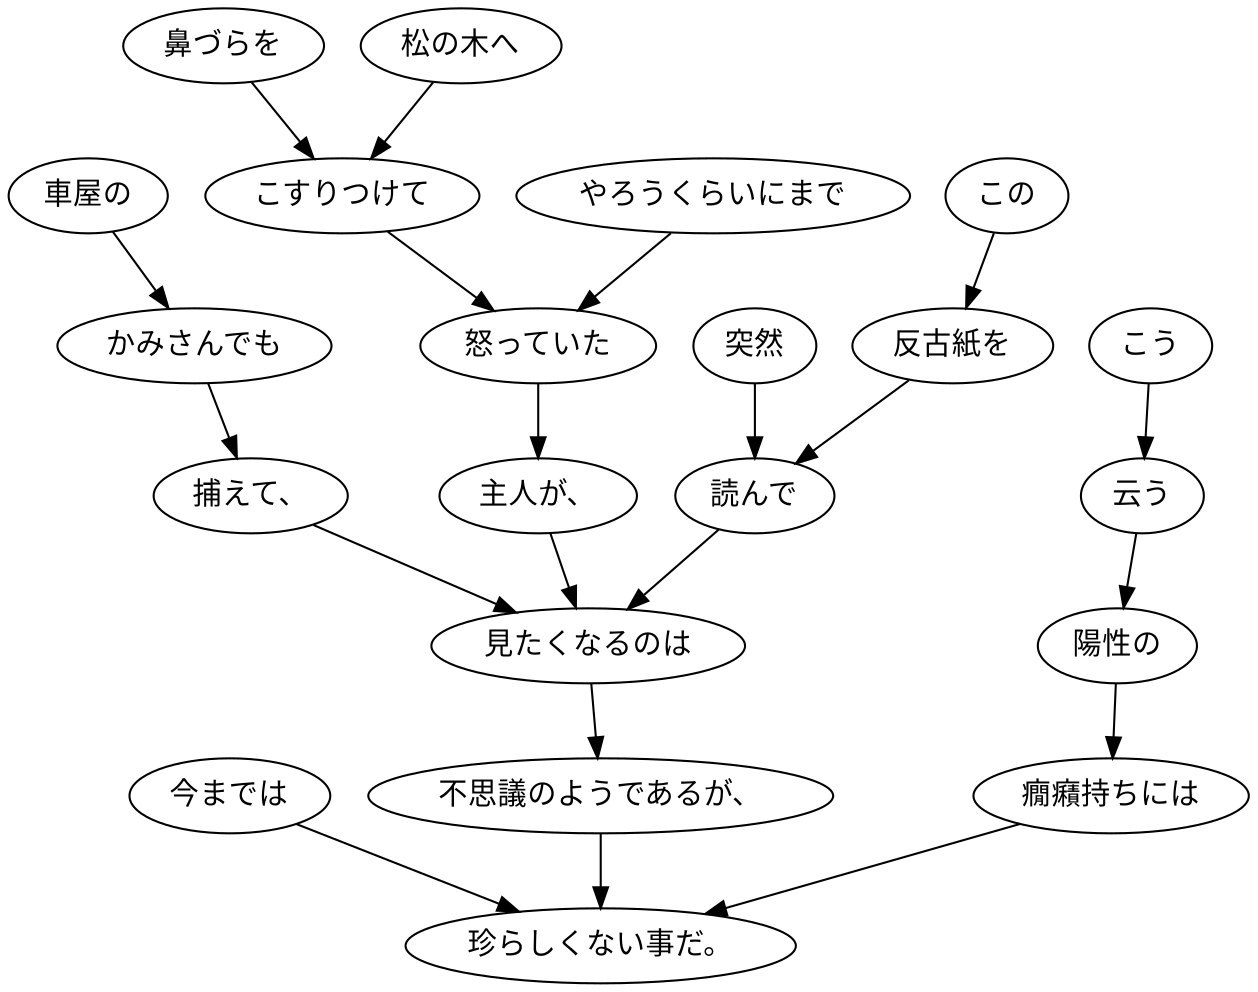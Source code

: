 digraph graph6544 {
	node0 [label="今までは"];
	node1 [label="車屋の"];
	node2 [label="かみさんでも"];
	node3 [label="捕えて、"];
	node4 [label="鼻づらを"];
	node5 [label="松の木へ"];
	node6 [label="こすりつけて"];
	node7 [label="やろうくらいにまで"];
	node8 [label="怒っていた"];
	node9 [label="主人が、"];
	node10 [label="突然"];
	node11 [label="この"];
	node12 [label="反古紙を"];
	node13 [label="読んで"];
	node14 [label="見たくなるのは"];
	node15 [label="不思議のようであるが、"];
	node16 [label="こう"];
	node17 [label="云う"];
	node18 [label="陽性の"];
	node19 [label="癇癪持ちには"];
	node20 [label="珍らしくない事だ。"];
	node0 -> node20;
	node1 -> node2;
	node2 -> node3;
	node3 -> node14;
	node4 -> node6;
	node5 -> node6;
	node6 -> node8;
	node7 -> node8;
	node8 -> node9;
	node9 -> node14;
	node10 -> node13;
	node11 -> node12;
	node12 -> node13;
	node13 -> node14;
	node14 -> node15;
	node15 -> node20;
	node16 -> node17;
	node17 -> node18;
	node18 -> node19;
	node19 -> node20;
}
